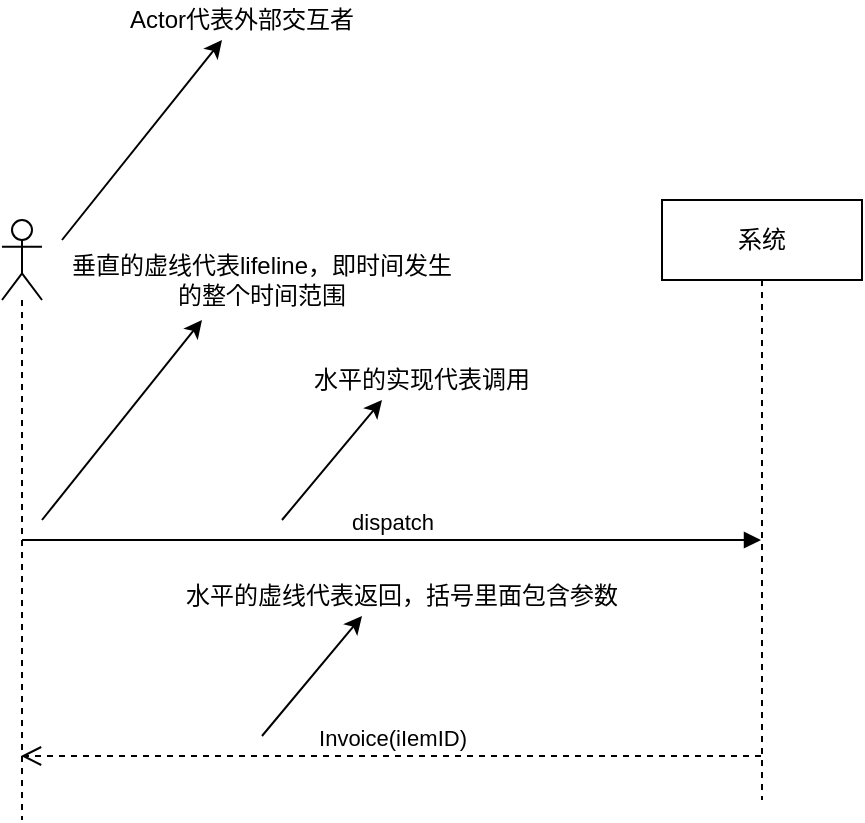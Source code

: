 <mxfile version="15.1.0" type="github">
  <diagram id="AptvirKz349jRKAdMpfH" name="Page-1">
    <mxGraphModel dx="594" dy="877" grid="1" gridSize="10" guides="1" tooltips="1" connect="1" arrows="1" fold="1" page="1" pageScale="1" pageWidth="850" pageHeight="1100" math="0" shadow="0">
      <root>
        <mxCell id="0" />
        <mxCell id="1" parent="0" />
        <mxCell id="rMuzGA-09vZ5YcjGWgih-2" value="Actor代表外部交互者" style="text;html=1;strokeColor=none;fillColor=none;align=center;verticalAlign=middle;whiteSpace=wrap;rounded=0;" vertex="1" parent="1">
          <mxGeometry x="130" y="250" width="200" height="20" as="geometry" />
        </mxCell>
        <mxCell id="rMuzGA-09vZ5YcjGWgih-4" value="" style="shape=umlLifeline;participant=umlActor;perimeter=lifelinePerimeter;whiteSpace=wrap;html=1;container=1;collapsible=0;recursiveResize=0;verticalAlign=top;spacingTop=36;outlineConnect=0;" vertex="1" parent="1">
          <mxGeometry x="110" y="360" width="20" height="300" as="geometry" />
        </mxCell>
        <mxCell id="rMuzGA-09vZ5YcjGWgih-12" value="dispatch" style="html=1;verticalAlign=bottom;endArrow=block;" edge="1" parent="rMuzGA-09vZ5YcjGWgih-4" target="rMuzGA-09vZ5YcjGWgih-8">
          <mxGeometry width="80" relative="1" as="geometry">
            <mxPoint x="10" y="160" as="sourcePoint" />
            <mxPoint x="90" y="160" as="targetPoint" />
          </mxGeometry>
        </mxCell>
        <mxCell id="rMuzGA-09vZ5YcjGWgih-5" value="" style="endArrow=classic;html=1;" edge="1" parent="1">
          <mxGeometry width="50" height="50" relative="1" as="geometry">
            <mxPoint x="140" y="370" as="sourcePoint" />
            <mxPoint x="220" y="270" as="targetPoint" />
          </mxGeometry>
        </mxCell>
        <mxCell id="rMuzGA-09vZ5YcjGWgih-6" value="" style="endArrow=classic;html=1;" edge="1" parent="1">
          <mxGeometry width="50" height="50" relative="1" as="geometry">
            <mxPoint x="130" y="510" as="sourcePoint" />
            <mxPoint x="210" y="410" as="targetPoint" />
          </mxGeometry>
        </mxCell>
        <mxCell id="rMuzGA-09vZ5YcjGWgih-7" value="垂直的虚线代表lifeline，即时间发生的整个时间范围" style="text;html=1;strokeColor=none;fillColor=none;align=center;verticalAlign=middle;whiteSpace=wrap;rounded=0;" vertex="1" parent="1">
          <mxGeometry x="140" y="380" width="200" height="20" as="geometry" />
        </mxCell>
        <mxCell id="rMuzGA-09vZ5YcjGWgih-8" value="系统" style="shape=umlLifeline;perimeter=lifelinePerimeter;whiteSpace=wrap;html=1;container=1;collapsible=0;recursiveResize=0;outlineConnect=0;" vertex="1" parent="1">
          <mxGeometry x="440" y="350" width="100" height="300" as="geometry" />
        </mxCell>
        <mxCell id="rMuzGA-09vZ5YcjGWgih-9" value="Invoice(iIemID)" style="html=1;verticalAlign=bottom;endArrow=open;dashed=1;endSize=8;" edge="1" parent="1">
          <mxGeometry relative="1" as="geometry">
            <mxPoint x="489.5" y="628" as="sourcePoint" />
            <mxPoint x="119.5" y="628" as="targetPoint" />
            <Array as="points">
              <mxPoint x="410" y="628" />
            </Array>
          </mxGeometry>
        </mxCell>
        <mxCell id="rMuzGA-09vZ5YcjGWgih-10" value="" style="endArrow=classic;html=1;" edge="1" parent="1">
          <mxGeometry width="50" height="50" relative="1" as="geometry">
            <mxPoint x="240" y="618" as="sourcePoint" />
            <mxPoint x="290" y="558" as="targetPoint" />
          </mxGeometry>
        </mxCell>
        <mxCell id="rMuzGA-09vZ5YcjGWgih-11" value="水平的虚线代表返回，括号里面包含参数" style="text;html=1;strokeColor=none;fillColor=none;align=center;verticalAlign=middle;whiteSpace=wrap;rounded=0;" vertex="1" parent="1">
          <mxGeometry x="195" y="538" width="230" height="20" as="geometry" />
        </mxCell>
        <mxCell id="rMuzGA-09vZ5YcjGWgih-13" value="" style="endArrow=classic;html=1;" edge="1" parent="1">
          <mxGeometry width="50" height="50" relative="1" as="geometry">
            <mxPoint x="250" y="510" as="sourcePoint" />
            <mxPoint x="300" y="450" as="targetPoint" />
          </mxGeometry>
        </mxCell>
        <mxCell id="rMuzGA-09vZ5YcjGWgih-14" value="水平的实现代表调用" style="text;html=1;strokeColor=none;fillColor=none;align=center;verticalAlign=middle;whiteSpace=wrap;rounded=0;" vertex="1" parent="1">
          <mxGeometry x="205" y="430" width="230" height="20" as="geometry" />
        </mxCell>
      </root>
    </mxGraphModel>
  </diagram>
</mxfile>
